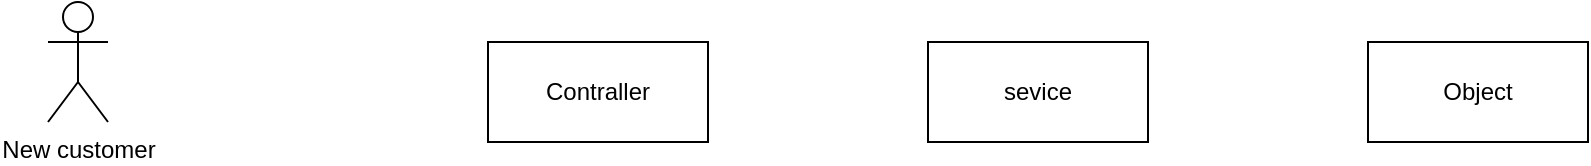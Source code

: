 <mxfile version="22.1.18" type="github">
  <diagram name="Trang-1" id="-a8Z6UhnuRNHjZpXbeR-">
    <mxGraphModel dx="1877" dy="565" grid="1" gridSize="10" guides="1" tooltips="1" connect="1" arrows="1" fold="1" page="1" pageScale="1" pageWidth="827" pageHeight="1169" math="0" shadow="0">
      <root>
        <mxCell id="0" />
        <mxCell id="1" parent="0" />
        <mxCell id="4mUNGZykfSJRsMWHa9BW-1" value="sevice" style="html=1;whiteSpace=wrap;" vertex="1" parent="1">
          <mxGeometry x="380" y="100" width="110" height="50" as="geometry" />
        </mxCell>
        <mxCell id="4mUNGZykfSJRsMWHa9BW-2" value="Contraller" style="html=1;whiteSpace=wrap;" vertex="1" parent="1">
          <mxGeometry x="160" y="100" width="110" height="50" as="geometry" />
        </mxCell>
        <mxCell id="4mUNGZykfSJRsMWHa9BW-3" value="Object" style="html=1;whiteSpace=wrap;" vertex="1" parent="1">
          <mxGeometry x="600" y="100" width="110" height="50" as="geometry" />
        </mxCell>
        <mxCell id="4mUNGZykfSJRsMWHa9BW-6" value="New customer" style="shape=umlActor;verticalLabelPosition=bottom;verticalAlign=top;html=1;" vertex="1" parent="1">
          <mxGeometry x="-60" y="80" width="30" height="60" as="geometry" />
        </mxCell>
      </root>
    </mxGraphModel>
  </diagram>
</mxfile>
